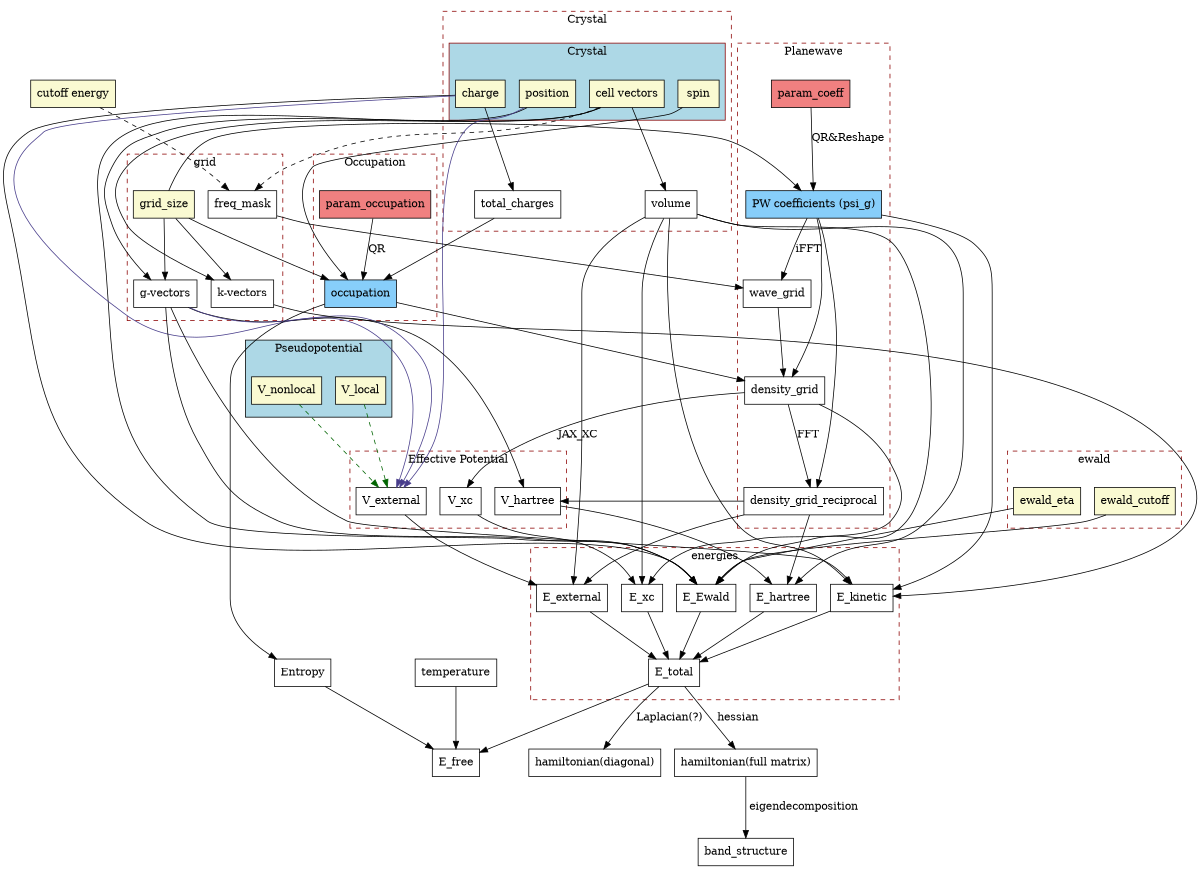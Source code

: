 digraph G {
  graph [page="8,6", size="8, 6", ratio=fill]
  node [shape=box]
  cellvec [label="cell vectors", style="filled", fillcolor=lightgoldenrodyellow]
  spin [label="spin", style="filled", fillcolor=lightgoldenrodyellow]
  position [label="position", style="filled", fillcolor=lightgoldenrodyellow]
  charge [label="charge", style="filled", fillcolor=lightgoldenrodyellow]
  cutoff [label="cutoff energy", style="filled", fillcolor=lightgoldenrodyellow]
  
  v_local [label="V_local", style="filled", fillcolor=lightgoldenrodyellow]
  v_nonlocal [label="V_nonlocal", style="filled", fillcolor=lightgoldenrodyellow]
  
  coeff [label="PW coefficients (psi_g)", style="filled", fillcolor=lightskyblue]
  param_coeff [label="param_coeff", style="filled", fillcolor=lightcoral]
  
  occupation [label="occupation", style="filled", fillcolor=lightskyblue]
  param_occ [label="param_occupation", style="filled", fillcolor=lightcoral]
  
  wave_r [label="wave_grid"]
  dens_r [label="density_grid"]
  dens_g [label="density_grid_reciprocal"]
  
  vol [label="volume"]
  gpts [label="g-vectors"]
  kpts [label="k-vectors"]
  total_charge [label="total_charges"]
  
  e_har [label="E_hartree"]
  e_ext [label="E_external"]
  e_xc [label="E_xc"]
  e_kin [label="E_kinetic"]
  e_ewald [label="E_Ewald"]
  e_total [label="E_total"]
  
  v_har [label="V_hartree"]
  v_xc [label="V_xc"]
  v_ext [label="V_external"]
  grid_size [label = "grid_size", style="filled", fillcolor=lightgoldenrodyellow]
  
  hamil_matrix [label = "hamiltonian(full matrix)"]
  hamil_matrix_diag [label = "hamiltonian(diagonal)"]
  

  ####################################################
  
  param_coeff -> coeff [label="QR&Reshape"]
  coeff -> wave_r [label="iFFT"]
  
  wave_r -> dens_r
  dens_r -> dens_g [label="FFT"]
  
  cellvec -> freq_mask [style=dashed]
  cutoff -> freq_mask [style=dashed]
  
  param_occ -> occupation [label="QR"]
  
  subgraph cluster_ewald {
    label="ewald"
    shape=box
    style=dashed
    color=darkred
    // ewald_eta, ewald_cutoff
    ewald_eta [label="ewald_eta", style="filled", fillcolor=lightgoldenrodyellow]
    ewald_cutoff [label="ewald_cutoff", style="filled", fillcolor=lightgoldenrodyellow]
  }
  
  ewald_eta -> e_ewald
  ewald_cutoff -> e_ewald
  
  subgraph cluster_pp {
    label="Pseudopotential"
    shape=box
    style=filled
    fillcolor=lightblue
    v_local; v_nonlocal
  }
  
  subgraph cluster_potential {
    label="Effective Potential"
    shape=box
    style=dashed
    color=darkred
    v_har
    v_xc
    v_ext
  }
  
  subgraph cluster_cry {
    label="Crystal"
    shape=box
    style=dashed
    color=darkred
    vol;
    total_charge
    subgraph cluster_crystal {
      label="Crystal"
      shape=box
      style=filled
      fillcolor="lightblue"
      cellvec; charge; position; spin
    }
  }
  
  subgraph cluster_pot {
    label="Effective Potential"
    shape=box
    style=dashed
    color=darkred
    v_har
    v_xc
    v_ext
  }
  
  subgraph cluster_grid {
    label="grid"
    shape=box
    style=dashed
    color=darkred
    gpts; kpts; grid_size; freq_mask
  }
  
  subgraph cluster_energies {
    label="energies"
    shape=box
    style=dashed
    color=darkred
    e_har; e_ext; e_xc; e_kin; e_ewald; e_total;
  }
  
  subgraph cluster_pw {
    label="Planewave"
    shape=box
    style=dashed
    color=darkred
    coeff; param_coeff; wave_r; dens_r; dens_g;
    coeff -> dens_r
    coeff -> dens_g
  }
  
  subgraph cluster_occ {
    label="Occupation"
    shape=box
    style=dashed
    color=darkred
    occupation; param_occ
  }
  
  
  gpts -> e_ewald
  position -> e_ewald
  charge -> e_ewald
  
  charge -> total_charge
  cellvec -> vol
    
  vol -> e_ext
  vol -> e_har
  vol -> e_xc
  vol -> e_kin
  vol -> e_ewald
  
  v_local -> v_ext [style=dashed, color=darkgreen]
  v_nonlocal -> v_ext [style=dashed, color=darkgreen]
  
  v_ext -> e_ext
  dens_g -> e_ext
  
  position -> v_ext [color=darkslateblue]
  charge -> v_ext [color=darkslateblue]
  gpts -> v_ext [color=darkslateblue]
  
  cellvec -> gpts
  grid_size -> gpts
  grid_size -> kpts
  cellvec -> kpts
  
  grid_size -> coeff
  occupation -> dens_r
  
  grid_size -> occupation
  
  spin -> occupation
  total_charge -> occupation
  
  
  v_har -> e_har
  gpts -> v_har
  
  dens_g -> v_har
  dens_g -> e_har
  // gpts -> e_har
  dens_r -> v_xc [label = " JAX_XC"]
  dens_r -> e_xc
  v_xc -> e_xc  

  
  gpts -> e_kin
  kpts -> e_kin
  coeff -> e_kin
  
  e_har -> e_total
  e_ext -> e_total
  e_xc -> e_total
  e_kin -> e_total
  e_ewald -> e_total
  
  freq_mask -> wave_r
  
  e_total -> hamil_matrix [label=" hessian"]
  
  hamil_matrix -> band_structure [label=" eigendecomposition"]
  
  occupation -> Entropy
  
  Entropy -> E_free
  e_total -> E_free
  temperature -> E_free
  
  e_total -> hamil_matrix_diag [label=" Laplacian(?)"]
  
}
